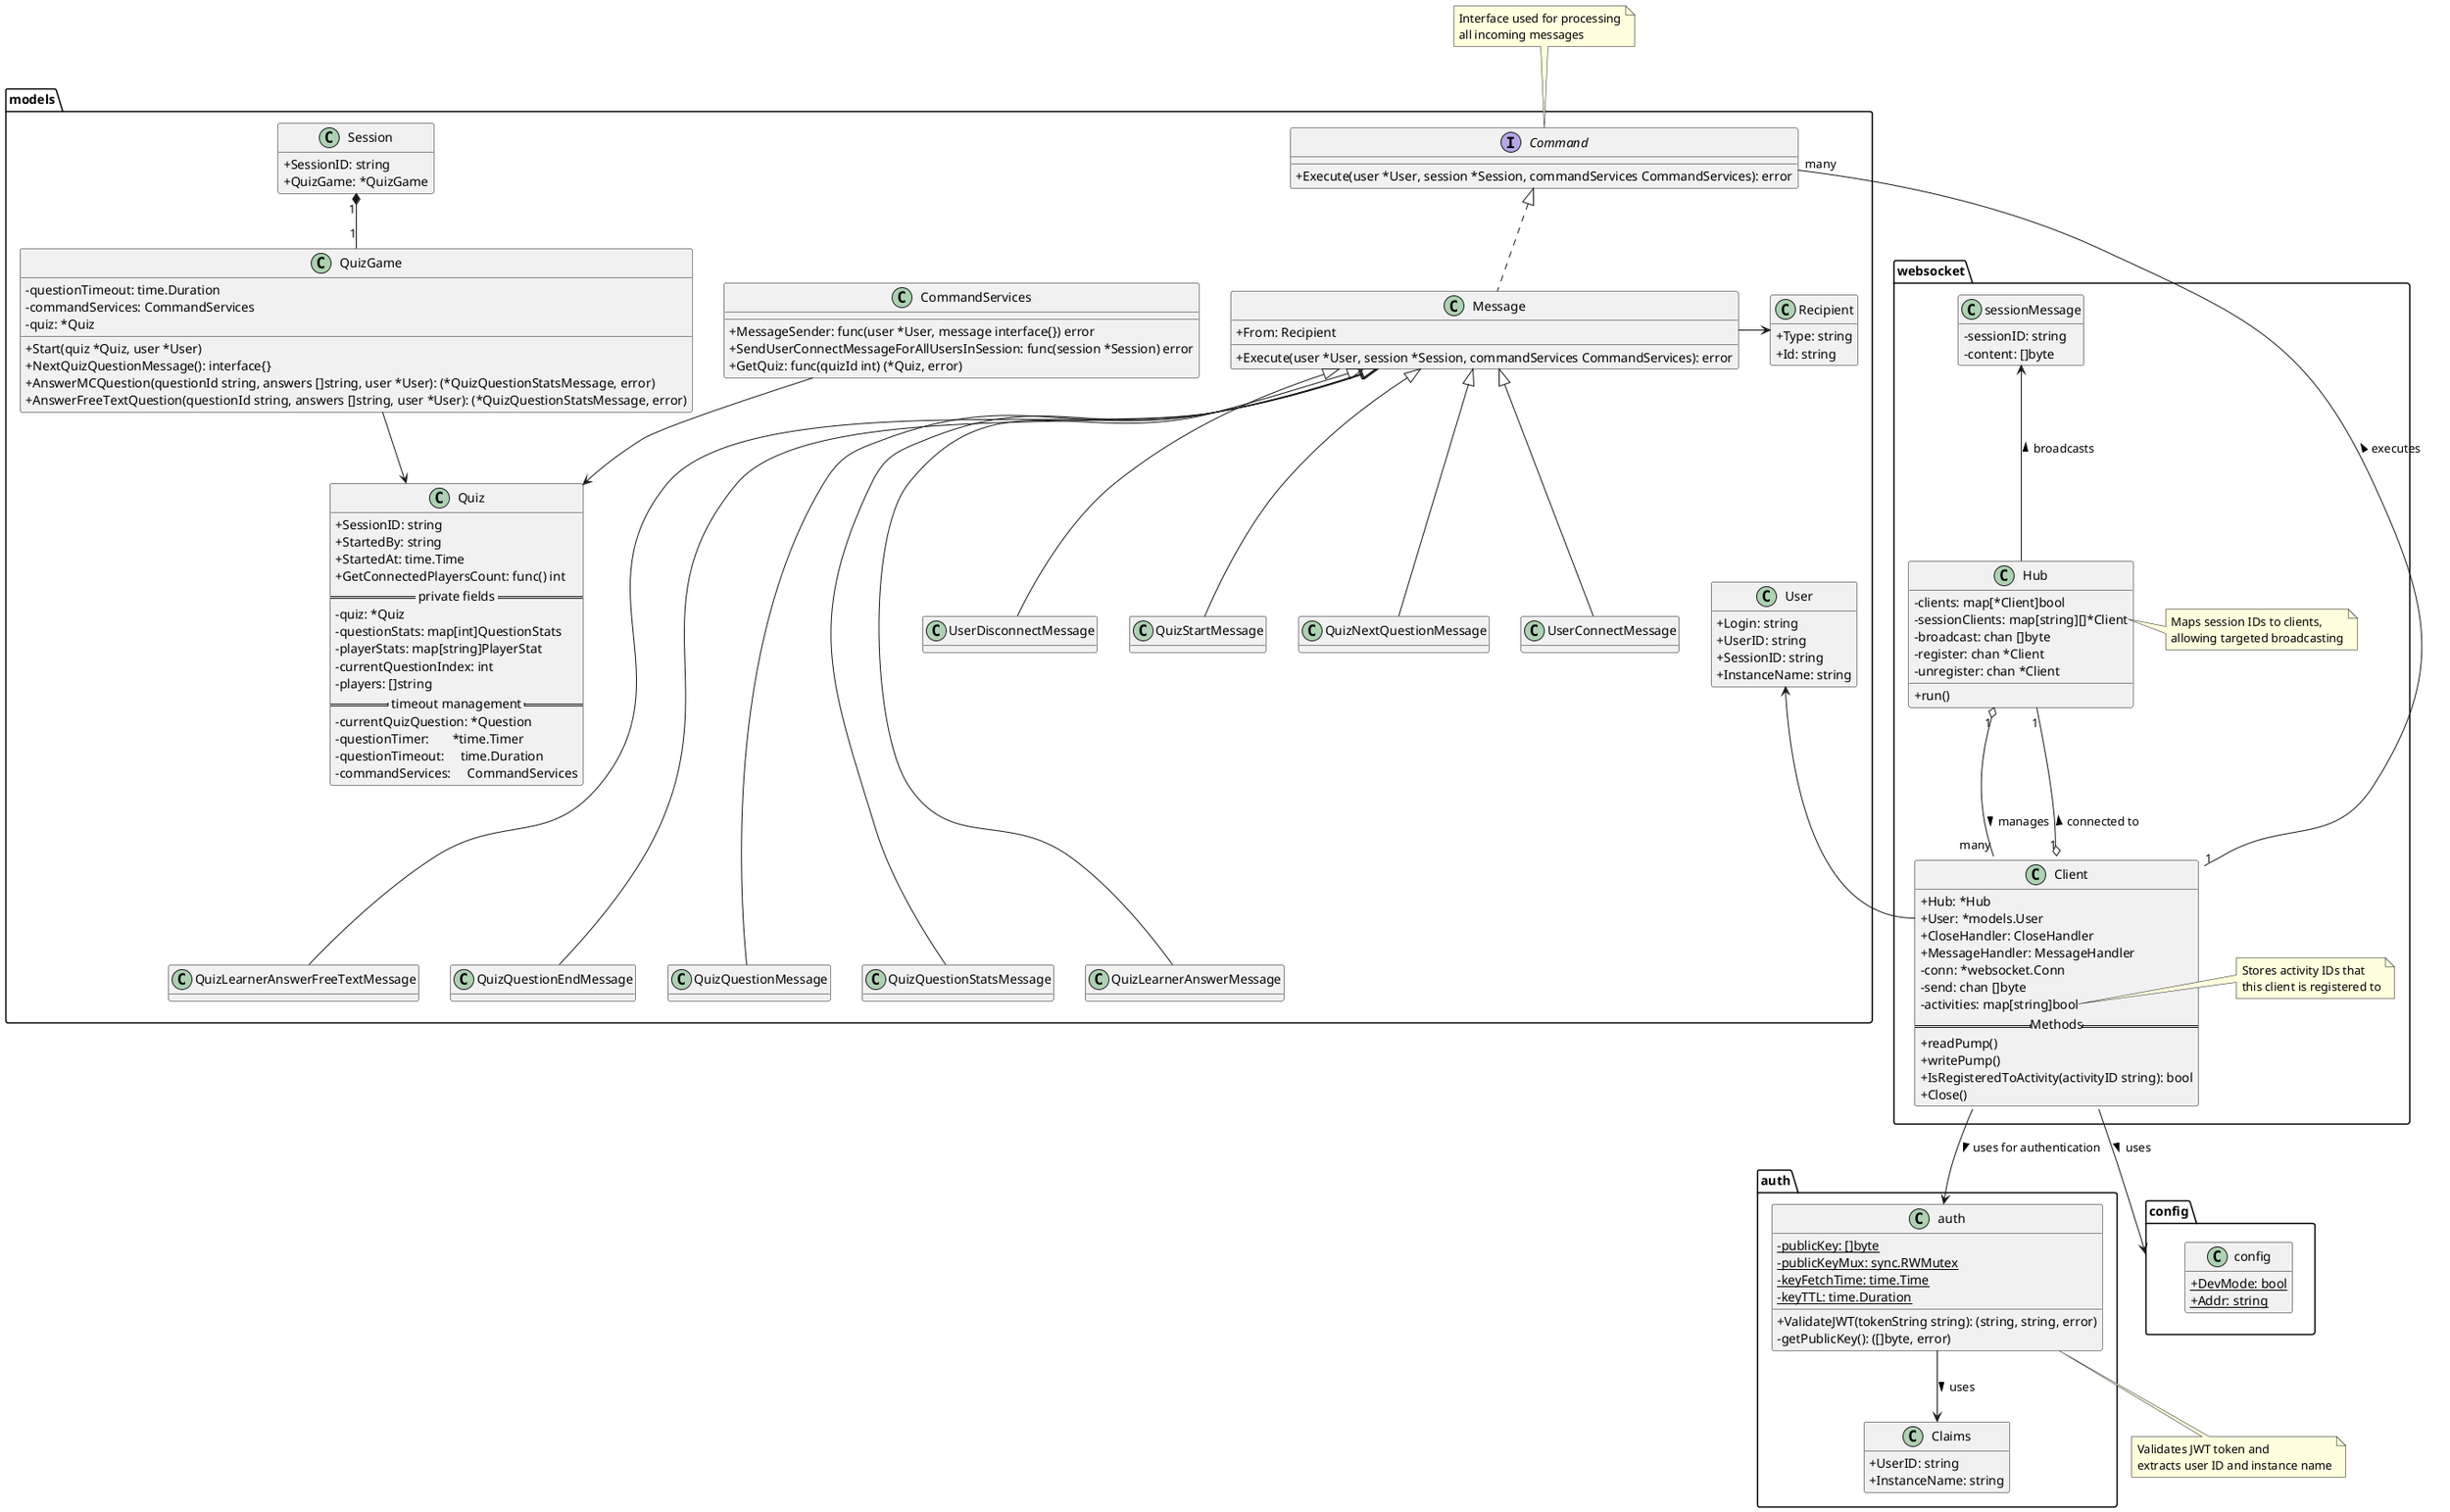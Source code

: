 @startuml learnLoop Application Class Diagram
top to bottom direction
hide empty methods
skinparam groupInheritancePadding 10
skinparam classAttributeIconSize 0
skinparam class {
  BackgroundColor<<Highlighted>> #A9DCDF
  BackgroundColor<<Disabled>> #9A9A9A
}

package "auth" {
  class Claims {
    +UserID: string
    +InstanceName: string
  }

  class auth {
    +ValidateJWT(tokenString string): (string, string, error)
    -getPublicKey(): ([]byte, error)
    -{static} publicKey: []byte
    -{static} publicKeyMux: sync.RWMutex
    -{static} keyFetchTime: time.Time
    -{static} keyTTL: time.Duration
  }
}

package "config" {
  class config {
    +{static} DevMode: bool
    +{static} Addr: string
  }
}

package "websocket" {
  class Hub {
    -clients: map[*Client]bool
    -sessionClients: map[string][]*Client
    -broadcast: chan []byte
    -register: chan *Client
    -unregister: chan *Client
    +run()
  }

  note right of Hub::sessionClients
    Maps session IDs to clients,
    allowing targeted broadcasting
  end note


  class sessionMessage {
    -sessionID: string
    -content: []byte
  }
  class Client {
    +Hub: *Hub
    +User: *models.User
	  +CloseHandler: CloseHandler
	  +MessageHandler: MessageHandler
    -conn: *websocket.Conn
    -send: chan []byte
    -activities: map[string]bool
    ====Methods====
    +readPump()
    +writePump()
    +IsRegisteredToActivity(activityID string): bool
    +Close()
  }

  note right of Client::activities
    Stores activity IDs that
    this client is registered to
  end note
}

package "models" {
  class CommandServices {
    +MessageSender: func(user *User, message interface{}) error
    +SendUserConnectMessageForAllUsersInSession: func(session *Session) error
    +GetQuiz: func(quizId int) (*Quiz, error)
  }

  class Session {
    +SessionID: string
    +QuizGame: *QuizGame
	}

  class Quiz {
    +SessionID: string
    +StartedBy: string
    +StartedAt: time.Time
    +GetConnectedPlayersCount: func() int
	  ==== private fields ====
    -quiz: *Quiz
	  -questionStats: map[int]QuestionStats
	  -playerStats: map[string]PlayerStat
    -currentQuestionIndex: int
    -players: []string
    ==== timeout management ====
    -currentQuizQuestion: *Question
    -questionTimer:       *time.Timer
    -questionTimeout:     time.Duration
    -commandServices:     CommandServices
  }

  class QuizGame {
    -questionTimeout: time.Duration
    -commandServices: CommandServices
    -quiz: *Quiz
    +Start(quiz *Quiz, user *User)
    +NextQuizQuestionMessage(): interface{}
    +AnswerMCQuestion(questionId string, answers []string, user *User): (*QuizQuestionStatsMessage, error)
    +AnswerFreeTextQuestion(questionId string, answers []string, user *User): (*QuizQuestionStatsMessage, error)
  }

  interface Command {
    +Execute(user *User, session *Session, commandServices CommandServices): error
  }

  class Message {
    +From: Recipient
    +Execute(user *User, session *Session, commandServices CommandServices): error
  }

  Command <|.. Message

  together {
    class UserConnectMessage {}
    class UserDisconnectMessage {}
    class QuizStartMessage {}
    class QuizNextQuestionMessage {}
  }

  together {
    class QuizQuestionStatsMessage {}
    class QuizQuestionMessage {}
    class QuizLearnerAnswerMessage {}
    class QuizLearnerAnswerFreeTextMessage {}
    class QuizQuestionEndMessage {}
    QuizStartMessage -[hidden]d- QuizQuestionStatsMessage
    Message <|-d- UserConnectMessage
    Message <|-d- UserDisconnectMessage
    Message <|-- QuizStartMessage
    Message <|-- QuizNextQuestionMessage
    Message <|-- QuizQuestionMessage
    Message <|-- QuizLearnerAnswerMessage
    Message <|-- QuizLearnerAnswerFreeTextMessage
    Message <|-- QuizQuestionStatsMessage
    Message <|-- QuizQuestionEndMessage
  }

  class Recipient {
    +Type: string
    +Id: string
  }

  class User {
    +Login: string
    +UserID: string
    +SessionID: string
    +InstanceName: string
  }

  Recipient -[hidden]down- User
}

' Relationships
models.User <-d- Client::User
Hub "1" o-- "many" Client : manages >
Client "1" o-- "1" Hub : connected to >
Client "1" -left- "many" Command : executes >
Client --> auth.auth : uses for authentication >
Client --> config : uses >
Hub -u-> sessionMessage : broadcasts >
auth.auth --> Claims : uses >

Session "1" *-- "1" QuizGame
Message -r-> Recipient
QuizGame --> Quiz
CommandServices --> Quiz

note bottom of auth.auth
  Validates JWT token and
  extracts user ID and instance name
end note

note top of models.Command
  Interface used for processing
  all incoming messages
end note

@enduml
